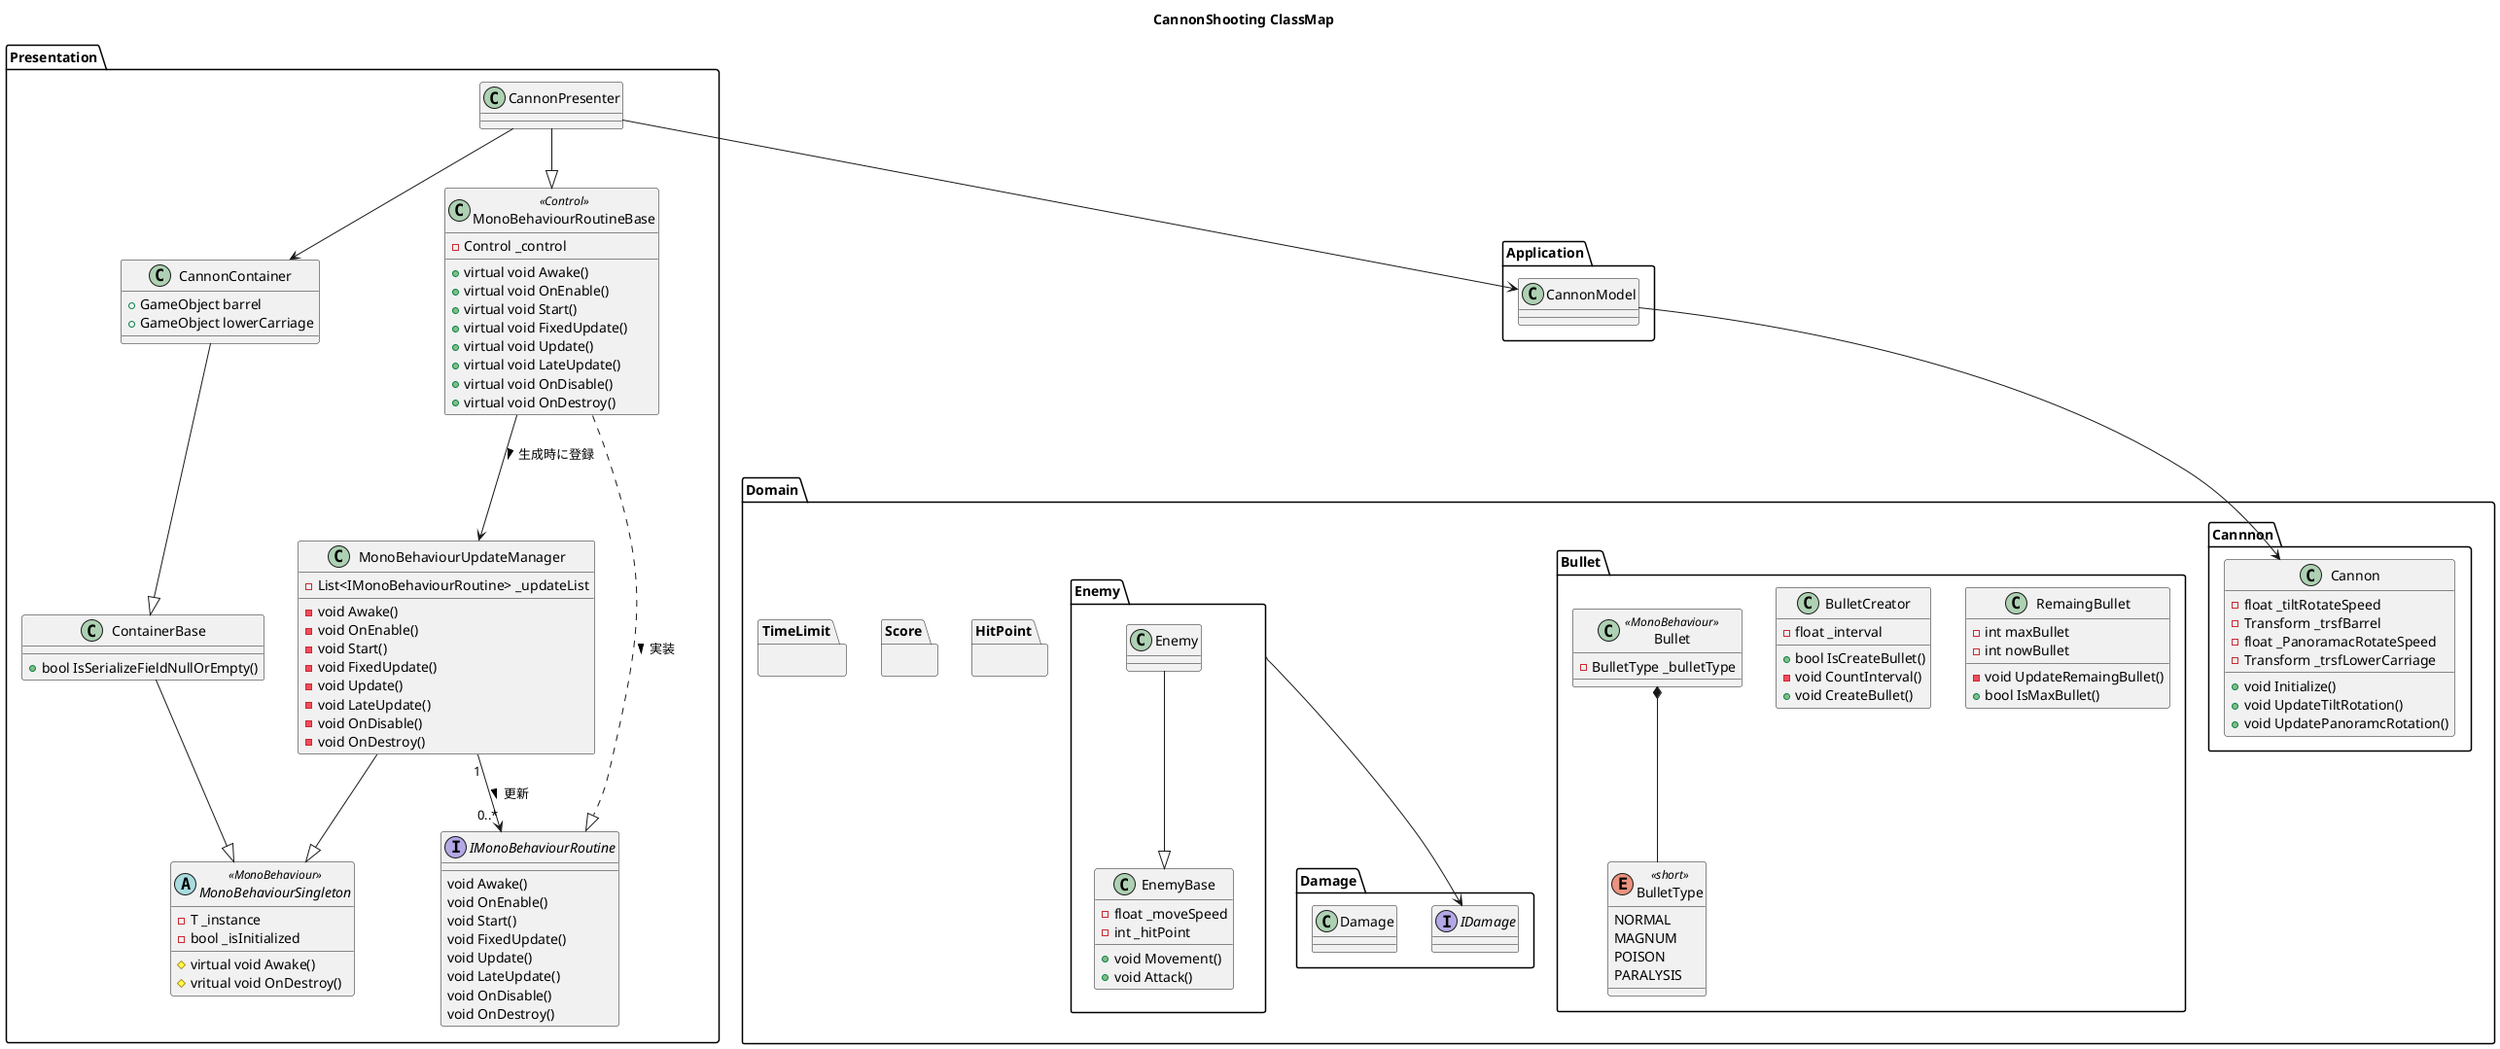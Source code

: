 @startuml CannonShooting
title CannonShooting ClassMap

/'
オブジェクト指向のポイント
ドメイン(業務の関心事)のデータとロジックを一緒にしてオブジェクト単位でまとめる技法
手続き型はトップダウン、オブジェクト指向はパーツを作って関係を構築していくボトムアップ

1登場人物の整理 (業務の関心事を洗い出す)
ヒト(業務活動の当事者)：プレイヤー・敵
モノ(人が業務を遂行するときの関心の対象)：大砲・大砲の弾・エネミー、制限時間・スコア・HP
コト(事象)：大砲とエネミーの衝突、大砲の弾とエネミーの衝突

2各々の関心事を説明する
'/

'大砲のロジックをどのようにMonoBehaviourのメインルーチンに繋げるか (MonoBehaviourが何らかの形で知っている必要がある)
'Animationファイルの管理・再生制御をどのように行うか
'BarrelとLowerCarriageのドメインロジックがどのようにTransfromを知っているようにするか

/'=====================================================
Domain層 (今回はロジックもここにまとめる)
======================================================='/
Package Domain{
    Package Cannnon{

        '大砲の砲身 (垂直回転の制御)
        '大砲の礎台(水平方向の回転を制御)
        class Cannon{
            - float _tiltRotateSpeed
            - Transform _trsfBarrel
            - float _PanoramacRotateSpeed
            - Transform _trsfLowerCarriage
            + void Initialize()
            + void UpdateTiltRotation()
            + void UpdatePanoramcRotation()
        }
    }

    Package Bullet{
        '弾の属性のEnumeration
        enum BulletType<<short>>{
            NORMAL
            MAGNUM
            POISON
            PARALYSIS
        }

        'Q. 残段数の管理
        class RemaingBullet{
            - int maxBullet
            - int nowBullet
            - void UpdateRemaingBullet()
            + bool IsMaxBullet()
        }
        

        class BulletCreator{
            - float _interval
            + bool IsCreateBullet()
            - void CountInterval()
            + void CreateBullet()
        }

        class Bullet <<MonoBehaviour>>{
            - BulletType _bulletType
        }
        Bullet *-- BulletType

    }

    Package Enemy{

        class EnemyBase
        {
            - float _moveSpeed
            - int _hitPoint
            + void Movement()
            + void Attack()
        }

        class Enemy{

        }
        Enemy --|> EnemyBase
    }

    Package Damage{

        Interface IDamage{
            
        }

        class Damage

    }
    Enemy --> IDamage

    Package HitPoint{

    }

    Package Score{

    }

    Package TimeLimit{

    }
}

/'=====================================================
Application層 (Domain層の組み立て) Unityの繋ぎこみも担当
======================================================='/
Package Application{

    'キャノンのロジックモデル組み立て(ロジック自体はDomain層で記載する)
    class CannonModel{

    }
}

/'=====================================================
Presentation層 UIなど主にユーザーが見えるところ (MonoBehaviour継承クラスはここだけ)
======================================================='/

Package Presentation{

    'MonoBehaviourのライフサイクルを模したインターフェース
    'Application層での繋ぎこみはこのインターフェースの実装クラスとして記載する
    Interface IMonoBehaviourRoutine{
        void Awake()
        void OnEnable()
        void Start()
        void FixedUpdate()
        void Update() 
        void LateUpdate()
        void OnDisable()
        void OnDestroy()
    }

    'IMonoBehaviourの処理をUnity上のメインルーチンとして呼び出すためのクラス
    class MonoBehaviourUpdateManager{
        - List<IMonoBehaviourRoutine> _updateList
        - void Awake()
        - void OnEnable()
        - void Start()
        - void FixedUpdate()
        - void Update()
        - void LateUpdate()
        - void OnDisable()
        - void OnDestroy()
    }
    MonoBehaviourUpdateManager "1"--> "0..*" IMonoBehaviourRoutine : 更新 >
    MonoBehaviourUpdateManager --|> MonoBehaviourSingleton

    'MonoBehaviourクラス上でシングルトンを保証するクラス
    abstract MonoBehaviourSingleton<<MonoBehaviour>>{
        - T _instance
        - bool _isInitialized
        # virtual void Awake()
        # vritual void OnDestroy()
    }

    'GameObjectに貼り付けるコンポーネントの基礎クラス
    class ContainerBase{
        + bool IsSerializeFieldNullOrEmpty()     
    }
    ContainerBase --|> MonoBehaviourSingleton

    class CannonContainer{
        + GameObject barrel
        + GameObject lowerCarriage
    }
    CannonContainer --|> ContainerBase

    'ルーチンの基礎クラス、
    class MonoBehaviourRoutineBase<<Control>>{
        - Control _control
        + virtual void Awake()
        + virtual void OnEnable()
        + virtual void Start()
        + virtual void FixedUpdate()
        + virtual void Update() 
        + virtual void LateUpdate()
        + virtual void OnDisable()
        + virtual void OnDestroy()


    }
    MonoBehaviourRoutineBase ..|> IMonoBehaviourRoutine : 実装 > 
    MonoBehaviourRoutineBase --> MonoBehaviourUpdateManager : 生成時に登録 > 

    'キャノンの関係のUIと手続きの紐づけ
    class CannonPresenter{

    }
    CannonPresenter --|> MonoBehaviourRoutineBase
    CannonPresenter --> CannonContainer
}

CannonPresenter --> CannonModel

CannonModel --> Cannon

'Q.GameObjectの生成はオブジェクト単位でまとめたほうがいいのではないか？
@enduml